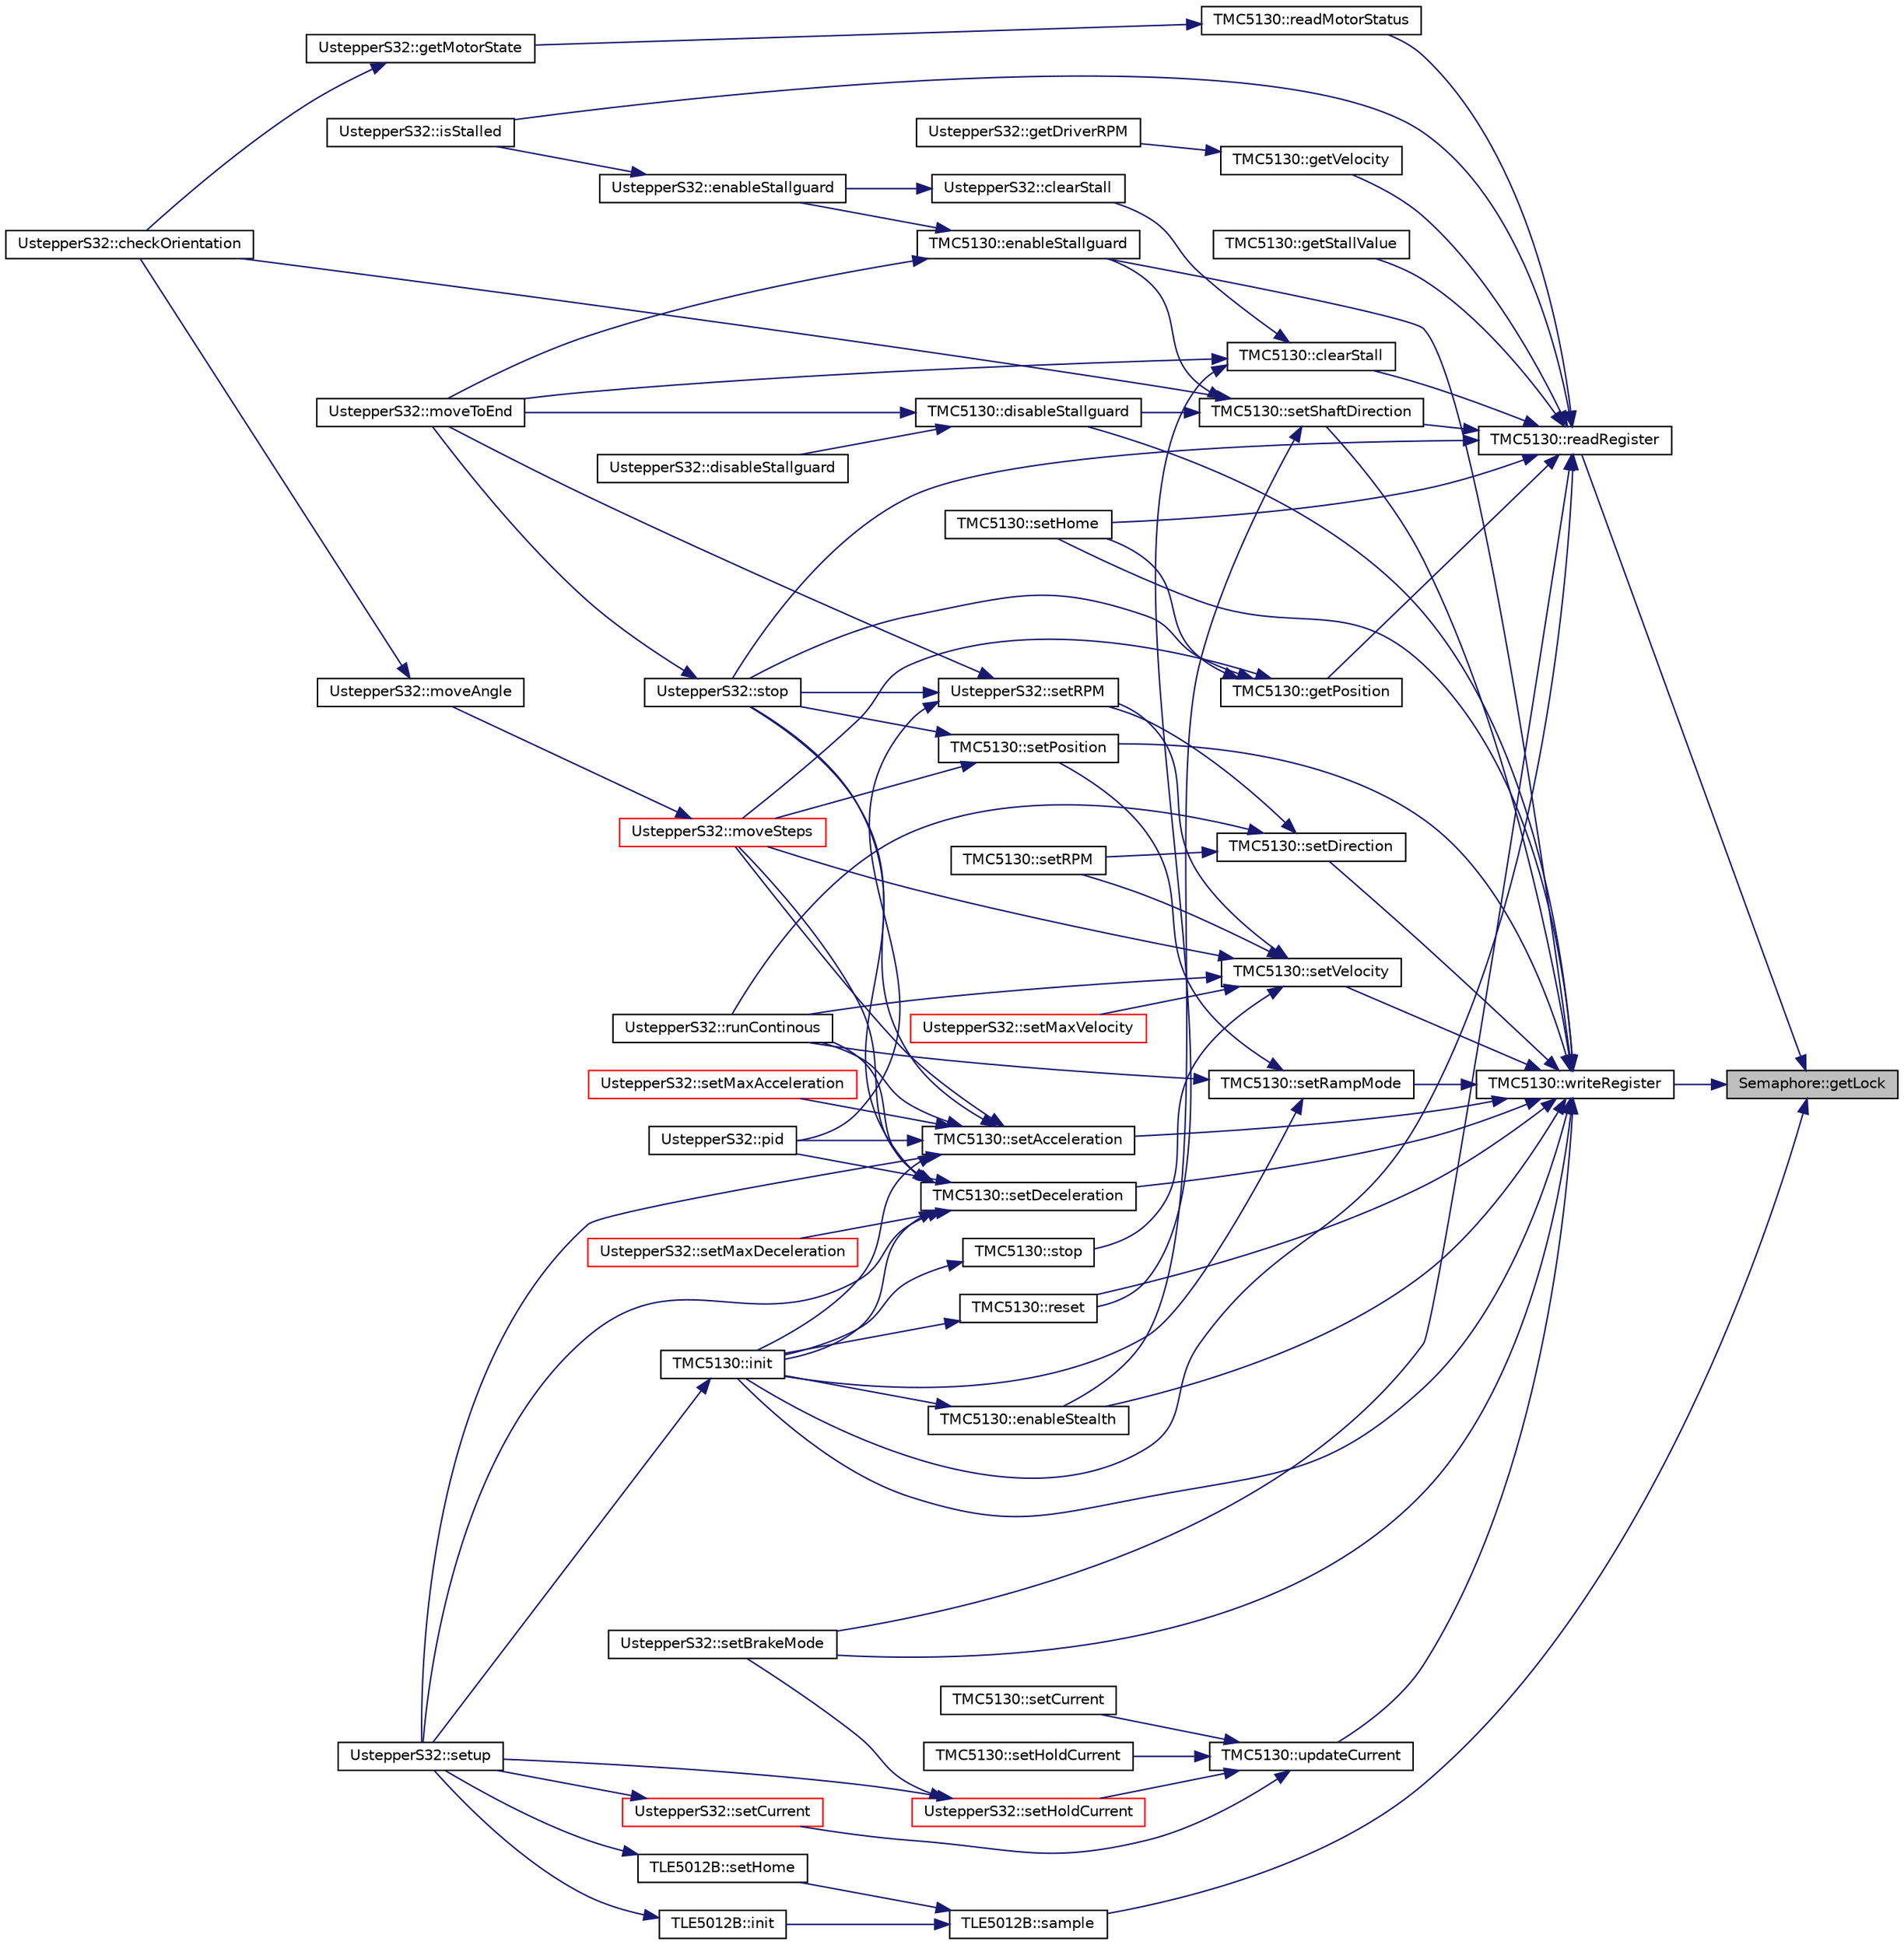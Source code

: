 digraph "Semaphore::getLock"
{
 // LATEX_PDF_SIZE
  edge [fontname="Helvetica",fontsize="10",labelfontname="Helvetica",labelfontsize="10"];
  node [fontname="Helvetica",fontsize="10",shape=record];
  rankdir="RL";
  Node1 [label="Semaphore::getLock",height=0.2,width=0.4,color="black", fillcolor="grey75", style="filled", fontcolor="black",tooltip=" "];
  Node1 -> Node2 [dir="back",color="midnightblue",fontsize="10",style="solid",fontname="Helvetica"];
  Node2 [label="TMC5130::readRegister",height=0.2,width=0.4,color="black", fillcolor="white", style="filled",URL="$classTMC5130.html#a4482071220c28fab8016caee51080e7f",tooltip="Reads a register from the motor driver."];
  Node2 -> Node3 [dir="back",color="midnightblue",fontsize="10",style="solid",fontname="Helvetica"];
  Node3 [label="TMC5130::clearStall",height=0.2,width=0.4,color="black", fillcolor="white", style="filled",URL="$classTMC5130.html#ad4df696f249f43ffc763860da8d930ba",tooltip=" "];
  Node3 -> Node4 [dir="back",color="midnightblue",fontsize="10",style="solid",fontname="Helvetica"];
  Node4 [label="UstepperS32::clearStall",height=0.2,width=0.4,color="black", fillcolor="white", style="filled",URL="$classUstepperS32.html#adc4e264dd3cfaf36615b0037e191990f",tooltip="Clear the stallguard, reenabling the motor to return to its previous operation."];
  Node4 -> Node5 [dir="back",color="midnightblue",fontsize="10",style="solid",fontname="Helvetica"];
  Node5 [label="UstepperS32::enableStallguard",height=0.2,width=0.4,color="black", fillcolor="white", style="filled",URL="$classUstepperS32.html#a7498b52fe416a3d5e0a56d27b6984287",tooltip="Enable TMC5130 StallGuard."];
  Node5 -> Node6 [dir="back",color="midnightblue",fontsize="10",style="solid",fontname="Helvetica"];
  Node6 [label="UstepperS32::isStalled",height=0.2,width=0.4,color="black", fillcolor="white", style="filled",URL="$classUstepperS32.html#a3e6b884fce56cf58075378b88b9de547",tooltip="This method returns a bool variable indicating wether the motor is stalled or not...."];
  Node3 -> Node7 [dir="back",color="midnightblue",fontsize="10",style="solid",fontname="Helvetica"];
  Node7 [label="UstepperS32::moveToEnd",height=0.2,width=0.4,color="black", fillcolor="white", style="filled",URL="$classUstepperS32.html#a0945c7790bbdf22c749cf54d18c981ce",tooltip="Moves the motor to its physical limit, without limit switch."];
  Node3 -> Node8 [dir="back",color="midnightblue",fontsize="10",style="solid",fontname="Helvetica"];
  Node8 [label="TMC5130::reset",height=0.2,width=0.4,color="black", fillcolor="white", style="filled",URL="$classTMC5130.html#ab1b81c667da1e943c2249b021db40dfd",tooltip=" "];
  Node8 -> Node9 [dir="back",color="midnightblue",fontsize="10",style="solid",fontname="Helvetica"];
  Node9 [label="TMC5130::init",height=0.2,width=0.4,color="black", fillcolor="white", style="filled",URL="$classTMC5130.html#a32a5a9d3c3a1823101860159835750ff",tooltip="Initiation of the motor driver."];
  Node9 -> Node10 [dir="back",color="midnightblue",fontsize="10",style="solid",fontname="Helvetica"];
  Node10 [label="UstepperS32::setup",height=0.2,width=0.4,color="black", fillcolor="white", style="filled",URL="$classUstepperS32.html#a9db3b9f02f66bb17424b3e114c851d37",tooltip="Initializes the different parts of the uStepper S object."];
  Node2 -> Node11 [dir="back",color="midnightblue",fontsize="10",style="solid",fontname="Helvetica"];
  Node11 [label="TMC5130::getPosition",height=0.2,width=0.4,color="black", fillcolor="white", style="filled",URL="$classTMC5130.html#ab2531852716b24b00fd074d4ce6b38da",tooltip="Returns the current position of the motor driver."];
  Node11 -> Node12 [dir="back",color="midnightblue",fontsize="10",style="solid",fontname="Helvetica"];
  Node12 [label="UstepperS32::moveSteps",height=0.2,width=0.4,color="red", fillcolor="white", style="filled",URL="$classUstepperS32.html#ac7cfedc6d9559b4f2aee469cb5aabef1",tooltip="Make the motor perform a predefined number of steps."];
  Node12 -> Node13 [dir="back",color="midnightblue",fontsize="10",style="solid",fontname="Helvetica"];
  Node13 [label="UstepperS32::moveAngle",height=0.2,width=0.4,color="black", fillcolor="white", style="filled",URL="$classUstepperS32.html#a0884116876e952894164dbd53852136c",tooltip="Makes the motor rotate a specific angle relative to the current position."];
  Node13 -> Node14 [dir="back",color="midnightblue",fontsize="10",style="solid",fontname="Helvetica"];
  Node14 [label="UstepperS32::checkOrientation",height=0.2,width=0.4,color="black", fillcolor="white", style="filled",URL="$classUstepperS32.html#a8c33940faaf4f7ce0389a7fa450ff9af",tooltip="This method is used to check the orientation of the motor connector."];
  Node11 -> Node16 [dir="back",color="midnightblue",fontsize="10",style="solid",fontname="Helvetica"];
  Node16 [label="TMC5130::setHome",height=0.2,width=0.4,color="black", fillcolor="white", style="filled",URL="$classTMC5130.html#af388cdfdd81762bab86acab57b7d4c7e",tooltip="Resets the internal position counter of the motor driver."];
  Node11 -> Node17 [dir="back",color="midnightblue",fontsize="10",style="solid",fontname="Helvetica"];
  Node17 [label="UstepperS32::stop",height=0.2,width=0.4,color="black", fillcolor="white", style="filled",URL="$classUstepperS32.html#a7afb893d380ef3fe43a1216ec7de1845",tooltip="Stop the motor."];
  Node17 -> Node7 [dir="back",color="midnightblue",fontsize="10",style="solid",fontname="Helvetica"];
  Node2 -> Node18 [dir="back",color="midnightblue",fontsize="10",style="solid",fontname="Helvetica"];
  Node18 [label="TMC5130::getStallValue",height=0.2,width=0.4,color="black", fillcolor="white", style="filled",URL="$classTMC5130.html#a3ebcfe303c6e93eff7d3cb8bf449fe09",tooltip="Returns the load measurement used for Stall detection."];
  Node2 -> Node19 [dir="back",color="midnightblue",fontsize="10",style="solid",fontname="Helvetica"];
  Node19 [label="TMC5130::getVelocity",height=0.2,width=0.4,color="black", fillcolor="white", style="filled",URL="$classTMC5130.html#a85af6e6e1ad7b8e22f14cffec1316137",tooltip="Returns the current speed of the motor driver."];
  Node19 -> Node20 [dir="back",color="midnightblue",fontsize="10",style="solid",fontname="Helvetica"];
  Node20 [label="UstepperS32::getDriverRPM",height=0.2,width=0.4,color="black", fillcolor="white", style="filled",URL="$classUstepperS32.html#ae0559ca4ea5dc2cd4f2dfa56c78f1007",tooltip="Get the RPM from driver."];
  Node2 -> Node9 [dir="back",color="midnightblue",fontsize="10",style="solid",fontname="Helvetica"];
  Node2 -> Node6 [dir="back",color="midnightblue",fontsize="10",style="solid",fontname="Helvetica"];
  Node2 -> Node21 [dir="back",color="midnightblue",fontsize="10",style="solid",fontname="Helvetica"];
  Node21 [label="TMC5130::readMotorStatus",height=0.2,width=0.4,color="black", fillcolor="white", style="filled",URL="$classTMC5130.html#a50619bcbda069b557d54aa46ea877604",tooltip=" "];
  Node21 -> Node22 [dir="back",color="midnightblue",fontsize="10",style="solid",fontname="Helvetica"];
  Node22 [label="UstepperS32::getMotorState",height=0.2,width=0.4,color="black", fillcolor="white", style="filled",URL="$classUstepperS32.html#aaa360b5adba230fd58c468d6f857d44d",tooltip="Get the current motor driver state."];
  Node22 -> Node14 [dir="back",color="midnightblue",fontsize="10",style="solid",fontname="Helvetica"];
  Node2 -> Node23 [dir="back",color="midnightblue",fontsize="10",style="solid",fontname="Helvetica"];
  Node23 [label="UstepperS32::setBrakeMode",height=0.2,width=0.4,color="black", fillcolor="white", style="filled",URL="$classUstepperS32.html#a03f3dc9cec0b695e625be6a86bc643c1",tooltip=" "];
  Node2 -> Node16 [dir="back",color="midnightblue",fontsize="10",style="solid",fontname="Helvetica"];
  Node2 -> Node24 [dir="back",color="midnightblue",fontsize="10",style="solid",fontname="Helvetica"];
  Node24 [label="TMC5130::setShaftDirection",height=0.2,width=0.4,color="black", fillcolor="white", style="filled",URL="$classTMC5130.html#afce3e54af17232bd88107ad494ca68e1",tooltip="Set motor driver direction."];
  Node24 -> Node14 [dir="back",color="midnightblue",fontsize="10",style="solid",fontname="Helvetica"];
  Node24 -> Node25 [dir="back",color="midnightblue",fontsize="10",style="solid",fontname="Helvetica"];
  Node25 [label="TMC5130::disableStallguard",height=0.2,width=0.4,color="black", fillcolor="white", style="filled",URL="$classTMC5130.html#afc6748bd28bf3ca79fea356b64710a20",tooltip=" "];
  Node25 -> Node26 [dir="back",color="midnightblue",fontsize="10",style="solid",fontname="Helvetica"];
  Node26 [label="UstepperS32::disableStallguard",height=0.2,width=0.4,color="black", fillcolor="white", style="filled",URL="$classUstepperS32.html#a7aaaf391eb107e63cef66af3e42c36a8",tooltip="Disables the builtin stallguard offered from TMC5130, and reenables StealthChop."];
  Node25 -> Node7 [dir="back",color="midnightblue",fontsize="10",style="solid",fontname="Helvetica"];
  Node24 -> Node27 [dir="back",color="midnightblue",fontsize="10",style="solid",fontname="Helvetica"];
  Node27 [label="TMC5130::enableStallguard",height=0.2,width=0.4,color="black", fillcolor="white", style="filled",URL="$classTMC5130.html#a65b2ed48d10ea270bf81ea71941644d0",tooltip=" "];
  Node27 -> Node5 [dir="back",color="midnightblue",fontsize="10",style="solid",fontname="Helvetica"];
  Node27 -> Node7 [dir="back",color="midnightblue",fontsize="10",style="solid",fontname="Helvetica"];
  Node24 -> Node28 [dir="back",color="midnightblue",fontsize="10",style="solid",fontname="Helvetica"];
  Node28 [label="TMC5130::enableStealth",height=0.2,width=0.4,color="black", fillcolor="white", style="filled",URL="$classTMC5130.html#a7c9ddb9a2b2bf5f4980223911326774e",tooltip=" "];
  Node28 -> Node9 [dir="back",color="midnightblue",fontsize="10",style="solid",fontname="Helvetica"];
  Node2 -> Node17 [dir="back",color="midnightblue",fontsize="10",style="solid",fontname="Helvetica"];
  Node1 -> Node29 [dir="back",color="midnightblue",fontsize="10",style="solid",fontname="Helvetica"];
  Node29 [label="TLE5012B::sample",height=0.2,width=0.4,color="black", fillcolor="white", style="filled",URL="$classTLE5012B.html#aa2fd38efe1afcbf9762864144a509344",tooltip=" "];
  Node29 -> Node30 [dir="back",color="midnightblue",fontsize="10",style="solid",fontname="Helvetica"];
  Node30 [label="TLE5012B::init",height=0.2,width=0.4,color="black", fillcolor="white", style="filled",URL="$classTLE5012B.html#a328bf23d2b7fdc7ce77b2c041ba4c661",tooltip=" "];
  Node30 -> Node10 [dir="back",color="midnightblue",fontsize="10",style="solid",fontname="Helvetica"];
  Node29 -> Node31 [dir="back",color="midnightblue",fontsize="10",style="solid",fontname="Helvetica"];
  Node31 [label="TLE5012B::setHome",height=0.2,width=0.4,color="black", fillcolor="white", style="filled",URL="$classTLE5012B.html#a96b932ad326cb5c284aac3b9cd6db92e",tooltip=" "];
  Node31 -> Node10 [dir="back",color="midnightblue",fontsize="10",style="solid",fontname="Helvetica"];
  Node1 -> Node32 [dir="back",color="midnightblue",fontsize="10",style="solid",fontname="Helvetica"];
  Node32 [label="TMC5130::writeRegister",height=0.2,width=0.4,color="black", fillcolor="white", style="filled",URL="$classTMC5130.html#aac757e7e7a63a1269783bd95aeb29aac",tooltip="Write a register of the motor driver."];
  Node32 -> Node25 [dir="back",color="midnightblue",fontsize="10",style="solid",fontname="Helvetica"];
  Node32 -> Node27 [dir="back",color="midnightblue",fontsize="10",style="solid",fontname="Helvetica"];
  Node32 -> Node28 [dir="back",color="midnightblue",fontsize="10",style="solid",fontname="Helvetica"];
  Node32 -> Node9 [dir="back",color="midnightblue",fontsize="10",style="solid",fontname="Helvetica"];
  Node32 -> Node8 [dir="back",color="midnightblue",fontsize="10",style="solid",fontname="Helvetica"];
  Node32 -> Node33 [dir="back",color="midnightblue",fontsize="10",style="solid",fontname="Helvetica"];
  Node33 [label="TMC5130::setAcceleration",height=0.2,width=0.4,color="black", fillcolor="white", style="filled",URL="$classTMC5130.html#acc4c436d13911ef0b3c7b677804639f9",tooltip="Set motor acceleration."];
  Node33 -> Node9 [dir="back",color="midnightblue",fontsize="10",style="solid",fontname="Helvetica"];
  Node33 -> Node12 [dir="back",color="midnightblue",fontsize="10",style="solid",fontname="Helvetica"];
  Node33 -> Node34 [dir="back",color="midnightblue",fontsize="10",style="solid",fontname="Helvetica"];
  Node34 [label="UstepperS32::pid",height=0.2,width=0.4,color="black", fillcolor="white", style="filled",URL="$classUstepperS32.html#a54dc081a9837d9bbc528725ddc6f9337",tooltip=" "];
  Node33 -> Node35 [dir="back",color="midnightblue",fontsize="10",style="solid",fontname="Helvetica"];
  Node35 [label="UstepperS32::runContinous",height=0.2,width=0.4,color="black", fillcolor="white", style="filled",URL="$classUstepperS32.html#a277089355de44fcdccc7d2e1a968ca75",tooltip="Make the motor rotate continuously."];
  Node33 -> Node36 [dir="back",color="midnightblue",fontsize="10",style="solid",fontname="Helvetica"];
  Node36 [label="UstepperS32::setMaxAcceleration",height=0.2,width=0.4,color="red", fillcolor="white", style="filled",URL="$classUstepperS32.html#aabb5fda2466c4a81a39ea4ed401716c0",tooltip="Set the maximum acceleration of the stepper motor."];
  Node33 -> Node10 [dir="back",color="midnightblue",fontsize="10",style="solid",fontname="Helvetica"];
  Node33 -> Node17 [dir="back",color="midnightblue",fontsize="10",style="solid",fontname="Helvetica"];
  Node32 -> Node23 [dir="back",color="midnightblue",fontsize="10",style="solid",fontname="Helvetica"];
  Node32 -> Node38 [dir="back",color="midnightblue",fontsize="10",style="solid",fontname="Helvetica"];
  Node38 [label="TMC5130::setDeceleration",height=0.2,width=0.4,color="black", fillcolor="white", style="filled",URL="$classTMC5130.html#a610fb3af12d2511dd1dd2bac3a48bec0",tooltip="Set motor deceleration."];
  Node38 -> Node9 [dir="back",color="midnightblue",fontsize="10",style="solid",fontname="Helvetica"];
  Node38 -> Node12 [dir="back",color="midnightblue",fontsize="10",style="solid",fontname="Helvetica"];
  Node38 -> Node34 [dir="back",color="midnightblue",fontsize="10",style="solid",fontname="Helvetica"];
  Node38 -> Node35 [dir="back",color="midnightblue",fontsize="10",style="solid",fontname="Helvetica"];
  Node38 -> Node39 [dir="back",color="midnightblue",fontsize="10",style="solid",fontname="Helvetica"];
  Node39 [label="UstepperS32::setMaxDeceleration",height=0.2,width=0.4,color="red", fillcolor="white", style="filled",URL="$classUstepperS32.html#aaa0d731c69273fce51a51f143206d12f",tooltip="Set the maximum deceleration of the stepper motor."];
  Node38 -> Node10 [dir="back",color="midnightblue",fontsize="10",style="solid",fontname="Helvetica"];
  Node38 -> Node17 [dir="back",color="midnightblue",fontsize="10",style="solid",fontname="Helvetica"];
  Node32 -> Node40 [dir="back",color="midnightblue",fontsize="10",style="solid",fontname="Helvetica"];
  Node40 [label="TMC5130::setDirection",height=0.2,width=0.4,color="black", fillcolor="white", style="filled",URL="$classTMC5130.html#a0ccfea2d4e3e2d859111cb398f1ccf57",tooltip=" "];
  Node40 -> Node35 [dir="back",color="midnightblue",fontsize="10",style="solid",fontname="Helvetica"];
  Node40 -> Node41 [dir="back",color="midnightblue",fontsize="10",style="solid",fontname="Helvetica"];
  Node41 [label="TMC5130::setRPM",height=0.2,width=0.4,color="black", fillcolor="white", style="filled",URL="$classTMC5130.html#a757f8147b672aa089ed438d93a15657d",tooltip=" "];
  Node40 -> Node42 [dir="back",color="midnightblue",fontsize="10",style="solid",fontname="Helvetica"];
  Node42 [label="UstepperS32::setRPM",height=0.2,width=0.4,color="black", fillcolor="white", style="filled",URL="$classUstepperS32.html#ae772489f77327445186b3a81c3964403",tooltip="Set the velocity in rpm."];
  Node42 -> Node7 [dir="back",color="midnightblue",fontsize="10",style="solid",fontname="Helvetica"];
  Node42 -> Node34 [dir="back",color="midnightblue",fontsize="10",style="solid",fontname="Helvetica"];
  Node42 -> Node17 [dir="back",color="midnightblue",fontsize="10",style="solid",fontname="Helvetica"];
  Node32 -> Node16 [dir="back",color="midnightblue",fontsize="10",style="solid",fontname="Helvetica"];
  Node32 -> Node43 [dir="back",color="midnightblue",fontsize="10",style="solid",fontname="Helvetica"];
  Node43 [label="TMC5130::setPosition",height=0.2,width=0.4,color="black", fillcolor="white", style="filled",URL="$classTMC5130.html#a0ba32a1188b11727ebe094b3446b37fc",tooltip="Set the motor position."];
  Node43 -> Node12 [dir="back",color="midnightblue",fontsize="10",style="solid",fontname="Helvetica"];
  Node43 -> Node17 [dir="back",color="midnightblue",fontsize="10",style="solid",fontname="Helvetica"];
  Node32 -> Node44 [dir="back",color="midnightblue",fontsize="10",style="solid",fontname="Helvetica"];
  Node44 [label="TMC5130::setRampMode",height=0.2,width=0.4,color="black", fillcolor="white", style="filled",URL="$classTMC5130.html#a0bf326e7d355189b31c4d9f72cafa5d6",tooltip="Set motor driver to position mode or velocity mode."];
  Node44 -> Node9 [dir="back",color="midnightblue",fontsize="10",style="solid",fontname="Helvetica"];
  Node44 -> Node35 [dir="back",color="midnightblue",fontsize="10",style="solid",fontname="Helvetica"];
  Node44 -> Node43 [dir="back",color="midnightblue",fontsize="10",style="solid",fontname="Helvetica"];
  Node32 -> Node24 [dir="back",color="midnightblue",fontsize="10",style="solid",fontname="Helvetica"];
  Node32 -> Node45 [dir="back",color="midnightblue",fontsize="10",style="solid",fontname="Helvetica"];
  Node45 [label="TMC5130::setVelocity",height=0.2,width=0.4,color="black", fillcolor="white", style="filled",URL="$classTMC5130.html#af66eff0a942554bd513a65181cacc7d5",tooltip="Set motor velocity."];
  Node45 -> Node12 [dir="back",color="midnightblue",fontsize="10",style="solid",fontname="Helvetica"];
  Node45 -> Node35 [dir="back",color="midnightblue",fontsize="10",style="solid",fontname="Helvetica"];
  Node45 -> Node46 [dir="back",color="midnightblue",fontsize="10",style="solid",fontname="Helvetica"];
  Node46 [label="UstepperS32::setMaxVelocity",height=0.2,width=0.4,color="red", fillcolor="white", style="filled",URL="$classUstepperS32.html#a4e6b77da8f437e4dc167f88ad35c0542",tooltip="Set the maximum velocity of the stepper motor."];
  Node45 -> Node41 [dir="back",color="midnightblue",fontsize="10",style="solid",fontname="Helvetica"];
  Node45 -> Node42 [dir="back",color="midnightblue",fontsize="10",style="solid",fontname="Helvetica"];
  Node45 -> Node47 [dir="back",color="midnightblue",fontsize="10",style="solid",fontname="Helvetica"];
  Node47 [label="TMC5130::stop",height=0.2,width=0.4,color="black", fillcolor="white", style="filled",URL="$classTMC5130.html#a0e3ced9e9eb4e6b6db39993f8de6855d",tooltip="Stops any ongoing movement with deceleration."];
  Node47 -> Node9 [dir="back",color="midnightblue",fontsize="10",style="solid",fontname="Helvetica"];
  Node32 -> Node48 [dir="back",color="midnightblue",fontsize="10",style="solid",fontname="Helvetica"];
  Node48 [label="TMC5130::updateCurrent",height=0.2,width=0.4,color="black", fillcolor="white", style="filled",URL="$classTMC5130.html#ae6d99c4b7d53f07133b9d7cf51e00064",tooltip="Writes the current setting registers of the motor driver"];
  Node48 -> Node49 [dir="back",color="midnightblue",fontsize="10",style="solid",fontname="Helvetica"];
  Node49 [label="UstepperS32::setCurrent",height=0.2,width=0.4,color="red", fillcolor="white", style="filled",URL="$classUstepperS32.html#aa49faf10bd397126dd5995bd32523a75",tooltip="Set motor output current."];
  Node49 -> Node10 [dir="back",color="midnightblue",fontsize="10",style="solid",fontname="Helvetica"];
  Node48 -> Node53 [dir="back",color="midnightblue",fontsize="10",style="solid",fontname="Helvetica"];
  Node53 [label="TMC5130::setCurrent",height=0.2,width=0.4,color="black", fillcolor="white", style="filled",URL="$classTMC5130.html#a70d1b8dfe3f8e2997c7c6f995bb1f7d8",tooltip="Set motor driver current."];
  Node48 -> Node54 [dir="back",color="midnightblue",fontsize="10",style="solid",fontname="Helvetica"];
  Node54 [label="UstepperS32::setHoldCurrent",height=0.2,width=0.4,color="red", fillcolor="white", style="filled",URL="$classUstepperS32.html#a62c09bd7e51594fd369313e361323ce3",tooltip="Set motor hold current."];
  Node54 -> Node23 [dir="back",color="midnightblue",fontsize="10",style="solid",fontname="Helvetica"];
  Node54 -> Node10 [dir="back",color="midnightblue",fontsize="10",style="solid",fontname="Helvetica"];
  Node48 -> Node55 [dir="back",color="midnightblue",fontsize="10",style="solid",fontname="Helvetica"];
  Node55 [label="TMC5130::setHoldCurrent",height=0.2,width=0.4,color="black", fillcolor="white", style="filled",URL="$classTMC5130.html#a85537020a6b1075aa28b717236b7c786",tooltip="Set motor driver hold current."];
}
